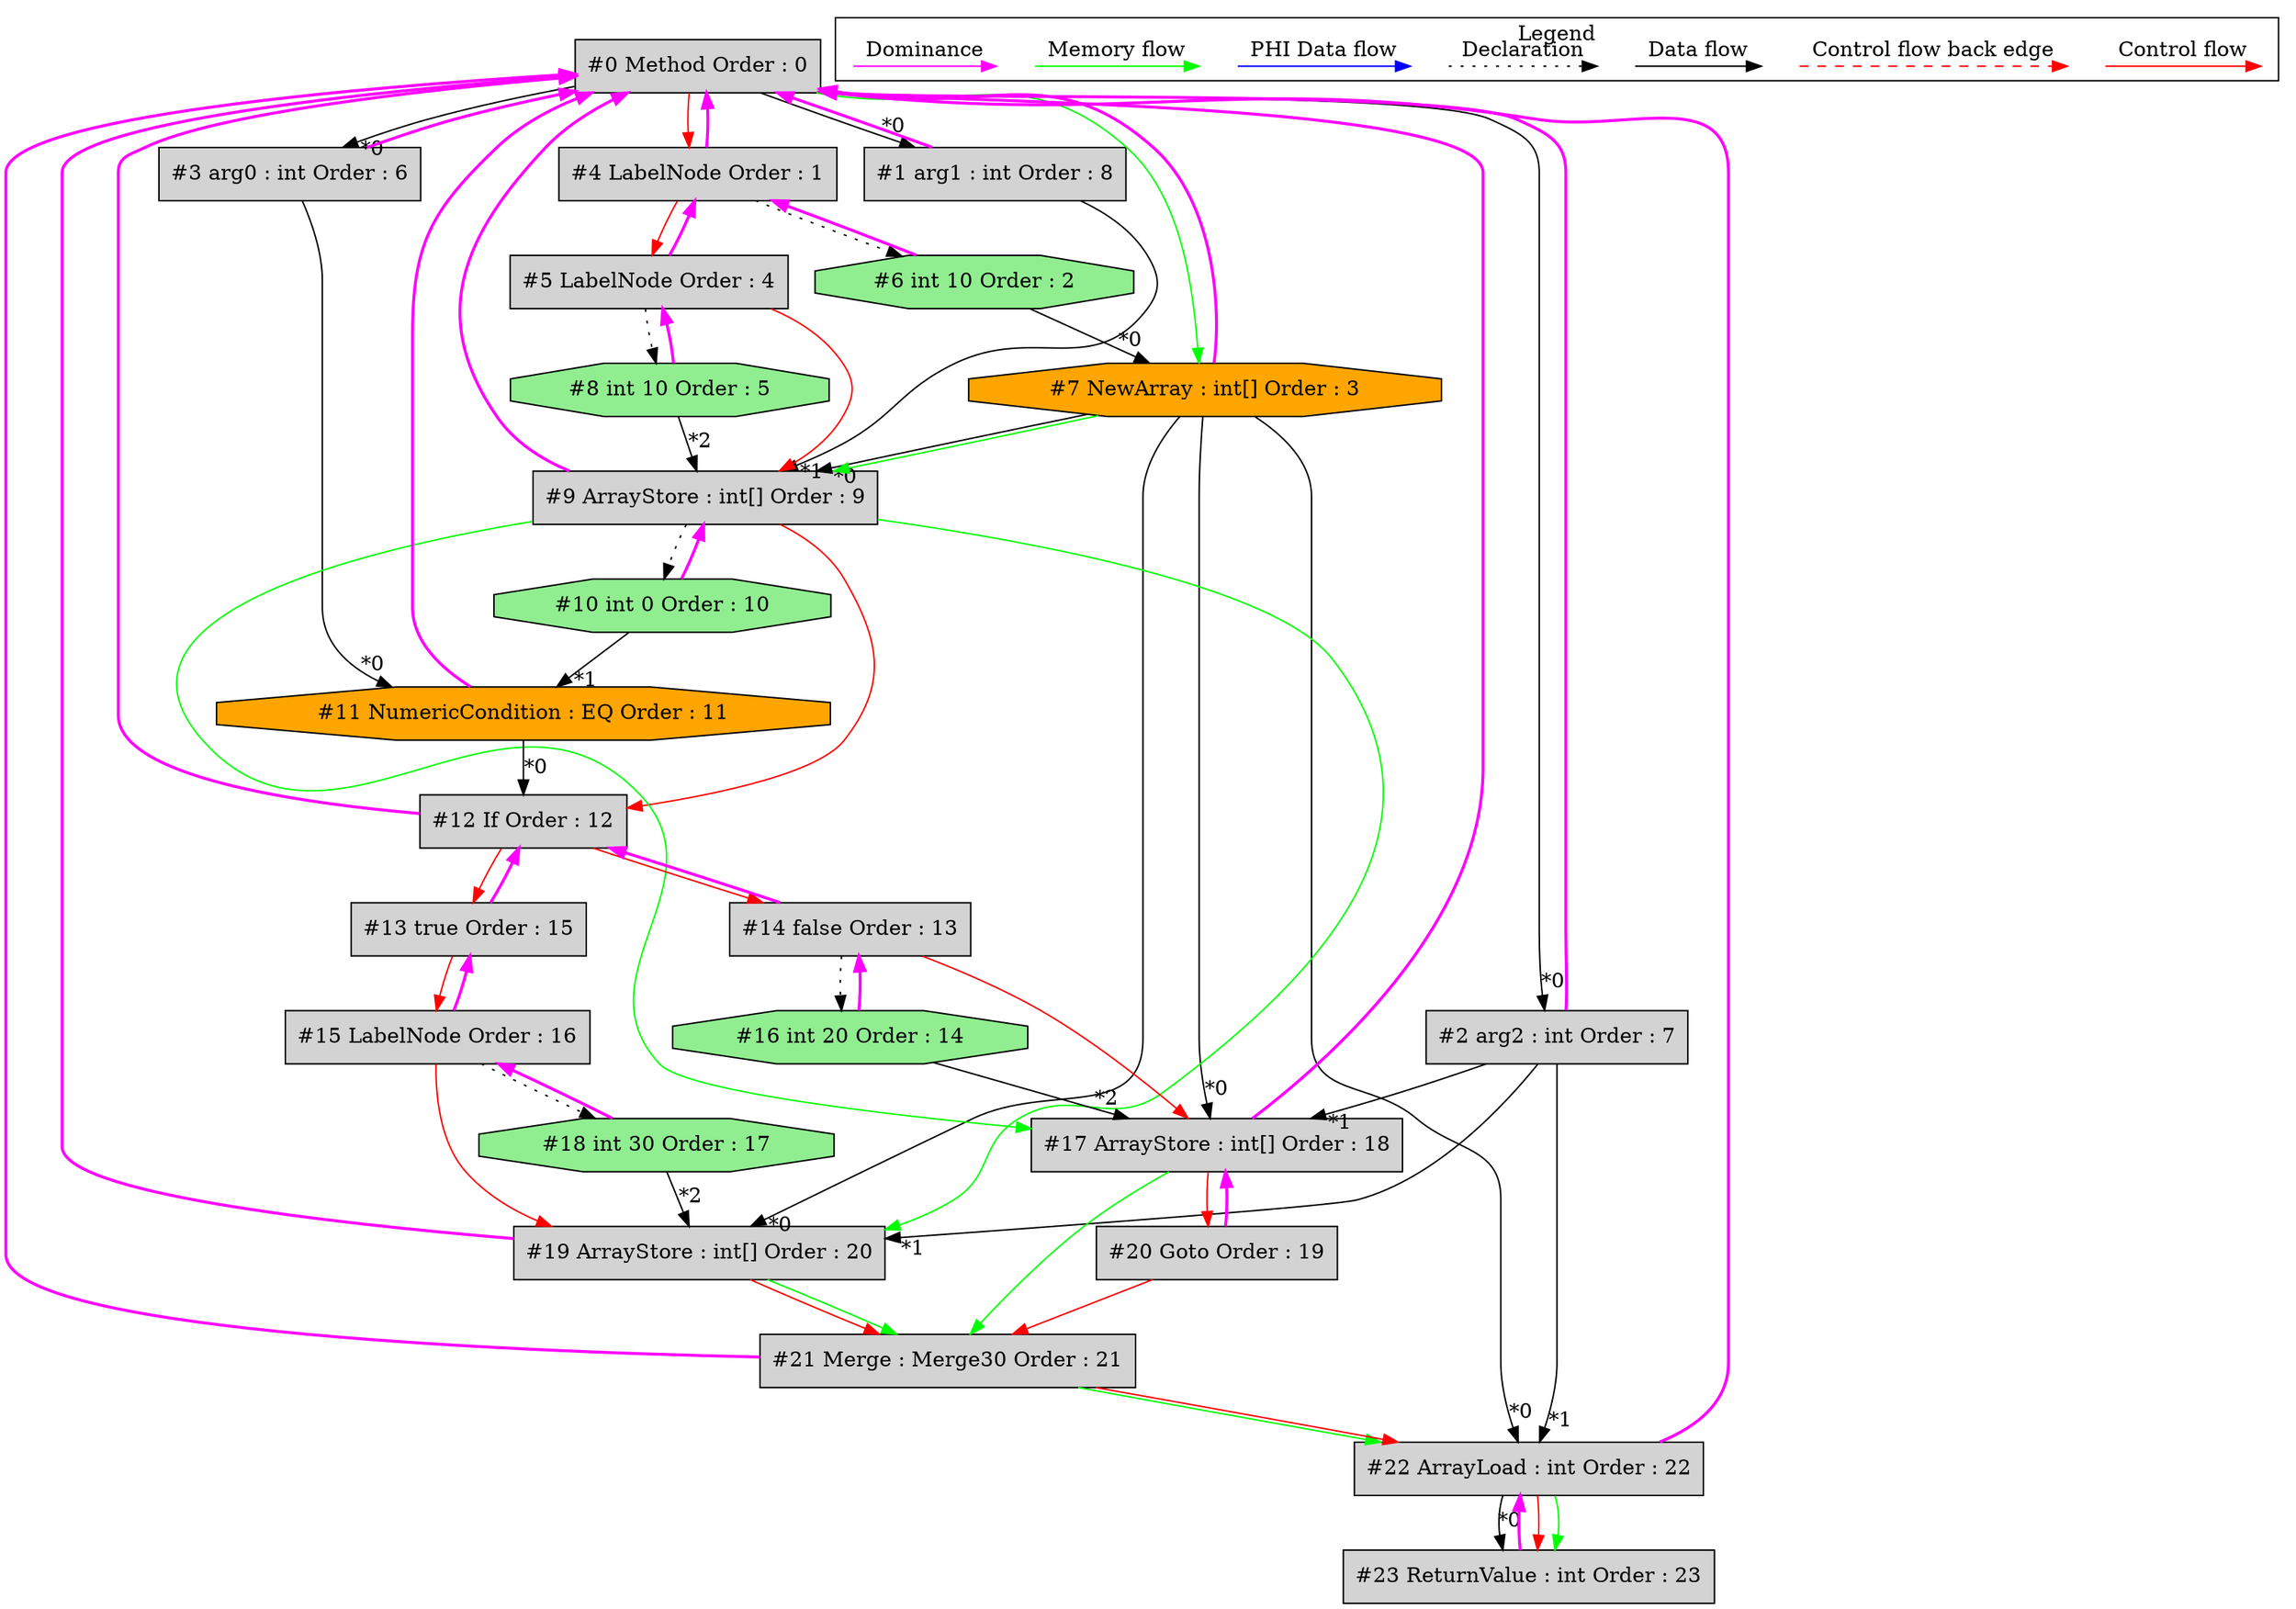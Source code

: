 digraph debugoutput {
 ordering="in";
 node0[label="#0 Method Order : 0",shape=box, fillcolor=lightgrey, style=filled];
 node1[label="#1 arg1 : int Order : 8",shape=box, fillcolor=lightgrey, style=filled];
 node1 -> node0[dir="forward" color="fuchsia" penwidth="2"];
 node0 -> node1[headlabel="*0", labeldistance=2];
 node2[label="#2 arg2 : int Order : 7",shape=box, fillcolor=lightgrey, style=filled];
 node2 -> node0[dir="forward" color="fuchsia" penwidth="2"];
 node0 -> node2[headlabel="*0", labeldistance=2];
 node3[label="#3 arg0 : int Order : 6",shape=box, fillcolor=lightgrey, style=filled];
 node3 -> node0[dir="forward" color="fuchsia" penwidth="2"];
 node0 -> node3[headlabel="*0", labeldistance=2];
 node4[label="#4 LabelNode Order : 1",shape=box, fillcolor=lightgrey, style=filled];
 node4 -> node0[dir="forward" color="fuchsia" penwidth="2"];
 node0 -> node4[labeldistance=2, color=red, fontcolor=red];
 node5[label="#5 LabelNode Order : 4",shape=box, fillcolor=lightgrey, style=filled];
 node5 -> node4[dir="forward" color="fuchsia" penwidth="2"];
 node4 -> node5[labeldistance=2, color=red, fontcolor=red];
 node6[label="#6 int 10 Order : 2",shape=octagon, fillcolor=lightgreen, style=filled];
 node6 -> node4[dir="forward" color="fuchsia" penwidth="2"];
 node4 -> node6[style=dotted];
 node7[label="#7 NewArray : int[] Order : 3",shape=octagon, fillcolor=orange, style=filled];
 node7 -> node0[dir="forward" color="fuchsia" penwidth="2"];
 node6 -> node7[headlabel="*0", labeldistance=2];
 node0 -> node7[labeldistance=2, color=green, constraint=false];
 node8[label="#8 int 10 Order : 5",shape=octagon, fillcolor=lightgreen, style=filled];
 node8 -> node5[dir="forward" color="fuchsia" penwidth="2"];
 node5 -> node8[style=dotted];
 node9[label="#9 ArrayStore : int[] Order : 9",shape=box, fillcolor=lightgrey, style=filled];
 node9 -> node0[dir="forward" color="fuchsia" penwidth="2"];
 node7 -> node9[headlabel="*0", labeldistance=2];
 node1 -> node9[headlabel="*1", labeldistance=2];
 node8 -> node9[headlabel="*2", labeldistance=2];
 node7 -> node9[labeldistance=2, color=green, constraint=false];
 node5 -> node9[labeldistance=2, color=red, fontcolor=red];
 node10[label="#10 int 0 Order : 10",shape=octagon, fillcolor=lightgreen, style=filled];
 node10 -> node9[dir="forward" color="fuchsia" penwidth="2"];
 node9 -> node10[style=dotted];
 node11[label="#11 NumericCondition : EQ Order : 11",shape=octagon, fillcolor=orange, style=filled];
 node11 -> node0[dir="forward" color="fuchsia" penwidth="2"];
 node3 -> node11[headlabel="*0", labeldistance=2];
 node10 -> node11[headlabel="*1", labeldistance=2];
 node12[label="#12 If Order : 12",shape=box, fillcolor=lightgrey, style=filled];
 node12 -> node0[dir="forward" color="fuchsia" penwidth="2"];
 node11 -> node12[headlabel="*0", labeldistance=2];
 node9 -> node12[labeldistance=2, color=red, fontcolor=red];
 node13[label="#13 true Order : 15",shape=box, fillcolor=lightgrey, style=filled];
 node13 -> node12[dir="forward" color="fuchsia" penwidth="2"];
 node12 -> node13[labeldistance=2, color=red, fontcolor=red];
 node14[label="#14 false Order : 13",shape=box, fillcolor=lightgrey, style=filled];
 node14 -> node12[dir="forward" color="fuchsia" penwidth="2"];
 node12 -> node14[labeldistance=2, color=red, fontcolor=red];
 node15[label="#15 LabelNode Order : 16",shape=box, fillcolor=lightgrey, style=filled];
 node15 -> node13[dir="forward" color="fuchsia" penwidth="2"];
 node13 -> node15[labeldistance=2, color=red, fontcolor=red];
 node16[label="#16 int 20 Order : 14",shape=octagon, fillcolor=lightgreen, style=filled];
 node16 -> node14[dir="forward" color="fuchsia" penwidth="2"];
 node14 -> node16[style=dotted];
 node17[label="#17 ArrayStore : int[] Order : 18",shape=box, fillcolor=lightgrey, style=filled];
 node17 -> node0[dir="forward" color="fuchsia" penwidth="2"];
 node7 -> node17[headlabel="*0", labeldistance=2];
 node2 -> node17[headlabel="*1", labeldistance=2];
 node16 -> node17[headlabel="*2", labeldistance=2];
 node9 -> node17[labeldistance=2, color=green, constraint=false];
 node14 -> node17[labeldistance=2, color=red, fontcolor=red];
 node18[label="#18 int 30 Order : 17",shape=octagon, fillcolor=lightgreen, style=filled];
 node18 -> node15[dir="forward" color="fuchsia" penwidth="2"];
 node15 -> node18[style=dotted];
 node19[label="#19 ArrayStore : int[] Order : 20",shape=box, fillcolor=lightgrey, style=filled];
 node19 -> node0[dir="forward" color="fuchsia" penwidth="2"];
 node7 -> node19[headlabel="*0", labeldistance=2];
 node2 -> node19[headlabel="*1", labeldistance=2];
 node18 -> node19[headlabel="*2", labeldistance=2];
 node9 -> node19[labeldistance=2, color=green, constraint=false];
 node15 -> node19[labeldistance=2, color=red, fontcolor=red];
 node20[label="#20 Goto Order : 19",shape=box, fillcolor=lightgrey, style=filled];
 node20 -> node17[dir="forward" color="fuchsia" penwidth="2"];
 node17 -> node20[labeldistance=2, color=red, fontcolor=red];
 node21[label="#21 Merge : Merge30 Order : 21",shape=box, fillcolor=lightgrey, style=filled];
 node21 -> node0[dir="forward" color="fuchsia" penwidth="2"];
 node20 -> node21[labeldistance=2, color=red, fontcolor=red];
 node19 -> node21[labeldistance=2, color=red, fontcolor=red];
 node17 -> node21[labeldistance=2, color=green, constraint=false];
 node19 -> node21[labeldistance=2, color=green, constraint=false];
 node22[label="#22 ArrayLoad : int Order : 22",shape=box, fillcolor=lightgrey, style=filled];
 node22 -> node0[dir="forward" color="fuchsia" penwidth="2"];
 node7 -> node22[headlabel="*0", labeldistance=2];
 node2 -> node22[headlabel="*1", labeldistance=2];
 node21 -> node22[labeldistance=2, color=green, constraint=false];
 node21 -> node22[labeldistance=2, color=red, fontcolor=red];
 node23[label="#23 ReturnValue : int Order : 23",shape=box, fillcolor=lightgrey, style=filled];
 node23 -> node22[dir="forward" color="fuchsia" penwidth="2"];
 node22 -> node23[headlabel="*0", labeldistance=2];
 node22 -> node23[labeldistance=2, color=red, fontcolor=red];
 node22 -> node23[labeldistance=2, color=green, constraint=false];
 subgraph cluster_000 {
  label = "Legend";
  node [shape=point]
  {
   rank=same;
   c0 [style = invis];
   c1 [style = invis];
   c2 [style = invis];
   c3 [style = invis];
   d0 [style = invis];
   d1 [style = invis];
   d2 [style = invis];
   d3 [style = invis];
   d4 [style = invis];
   d5 [style = invis];
   d6 [style = invis];
   d7 [style = invis];
   d8 [style = invis];
   d9 [style = invis];
  }
  c0 -> c1 [label="Control flow", style=solid, color=red]
  c2 -> c3 [label="Control flow back edge", style=dashed, color=red]
  d0 -> d1 [label="Data flow"]
  d2 -> d3 [label="Declaration", style=dotted]
  d4 -> d5 [label="PHI Data flow", color=blue]
  d6 -> d7 [label="Memory flow", color=green]
  d8 -> d9 [label="Dominance", color=fuchsia, style=solid]
 }

}

